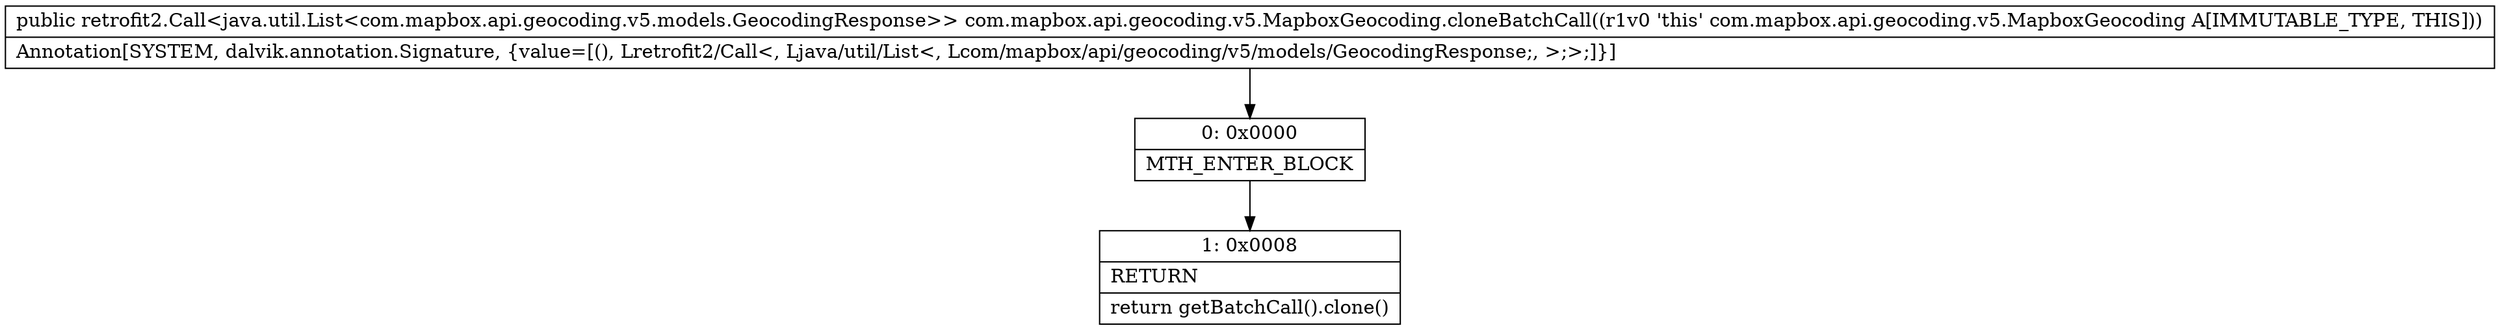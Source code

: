 digraph "CFG forcom.mapbox.api.geocoding.v5.MapboxGeocoding.cloneBatchCall()Lretrofit2\/Call;" {
Node_0 [shape=record,label="{0\:\ 0x0000|MTH_ENTER_BLOCK\l}"];
Node_1 [shape=record,label="{1\:\ 0x0008|RETURN\l|return getBatchCall().clone()\l}"];
MethodNode[shape=record,label="{public retrofit2.Call\<java.util.List\<com.mapbox.api.geocoding.v5.models.GeocodingResponse\>\> com.mapbox.api.geocoding.v5.MapboxGeocoding.cloneBatchCall((r1v0 'this' com.mapbox.api.geocoding.v5.MapboxGeocoding A[IMMUTABLE_TYPE, THIS]))  | Annotation[SYSTEM, dalvik.annotation.Signature, \{value=[(), Lretrofit2\/Call\<, Ljava\/util\/List\<, Lcom\/mapbox\/api\/geocoding\/v5\/models\/GeocodingResponse;, \>;\>;]\}]\l}"];
MethodNode -> Node_0;
Node_0 -> Node_1;
}

